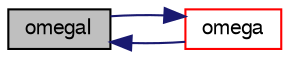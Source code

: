 digraph "omegaI"
{
  bgcolor="transparent";
  edge [fontname="FreeSans",fontsize="10",labelfontname="FreeSans",labelfontsize="10"];
  node [fontname="FreeSans",fontsize="10",shape=record];
  rankdir="LR";
  Node62 [label="omegaI",height=0.2,width=0.4,color="black", fillcolor="grey75", style="filled", fontcolor="black"];
  Node62 -> Node63 [dir="back",color="midnightblue",fontsize="10",style="solid",fontname="FreeSans"];
  Node63 [label="omega",height=0.2,width=0.4,color="red",URL="$a29794.html#aec933e661c99de247ac7650a2587b09e",tooltip="dc/dt = omega, rate of change in concentration, for each species "];
  Node63 -> Node62 [dir="back",color="midnightblue",fontsize="10",style="solid",fontname="FreeSans"];
}

